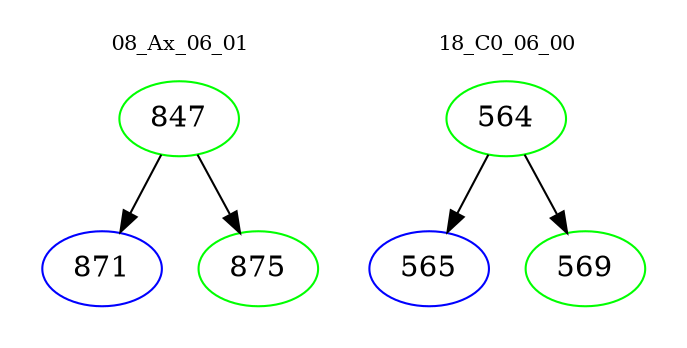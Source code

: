 digraph{
subgraph cluster_0 {
color = white
label = "08_Ax_06_01";
fontsize=10;
T0_847 [label="847", color="green"]
T0_847 -> T0_871 [color="black"]
T0_871 [label="871", color="blue"]
T0_847 -> T0_875 [color="black"]
T0_875 [label="875", color="green"]
}
subgraph cluster_1 {
color = white
label = "18_C0_06_00";
fontsize=10;
T1_564 [label="564", color="green"]
T1_564 -> T1_565 [color="black"]
T1_565 [label="565", color="blue"]
T1_564 -> T1_569 [color="black"]
T1_569 [label="569", color="green"]
}
}
